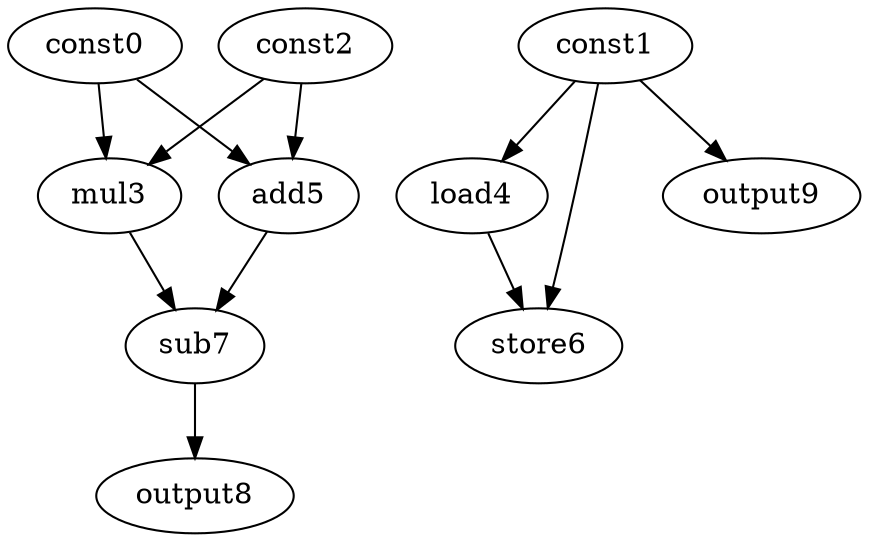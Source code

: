 digraph G { 
const0[opcode=const]; 
const1[opcode=const]; 
const2[opcode=const]; 
mul3[opcode=mul]; 
load4[opcode=load]; 
add5[opcode=add]; 
store6[opcode=store]; 
sub7[opcode=sub]; 
output8[opcode=output]; 
output9[opcode=output]; 
const0->mul3[operand=0];
const2->mul3[operand=1];
const1->load4[operand=0];
const0->add5[operand=0];
const2->add5[operand=1];
const1->output9[operand=0];
const1->store6[operand=0];
load4->store6[operand=1];
mul3->sub7[operand=0];
add5->sub7[operand=1];
sub7->output8[operand=0];
}
